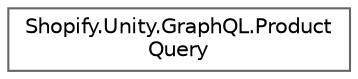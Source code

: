 digraph "Graphical Class Hierarchy"
{
 // LATEX_PDF_SIZE
  bgcolor="transparent";
  edge [fontname=Helvetica,fontsize=10,labelfontname=Helvetica,labelfontsize=10];
  node [fontname=Helvetica,fontsize=10,shape=box,height=0.2,width=0.4];
  rankdir="LR";
  Node0 [id="Node000000",label="Shopify.Unity.GraphQL.Product\lQuery",height=0.2,width=0.4,color="grey40", fillcolor="white", style="filled",URL="$class_shopify_1_1_unity_1_1_graph_q_l_1_1_product_query.html",tooltip="A product represents an individual item for sale in a Shopify store. Products are often physical,..."];
}
